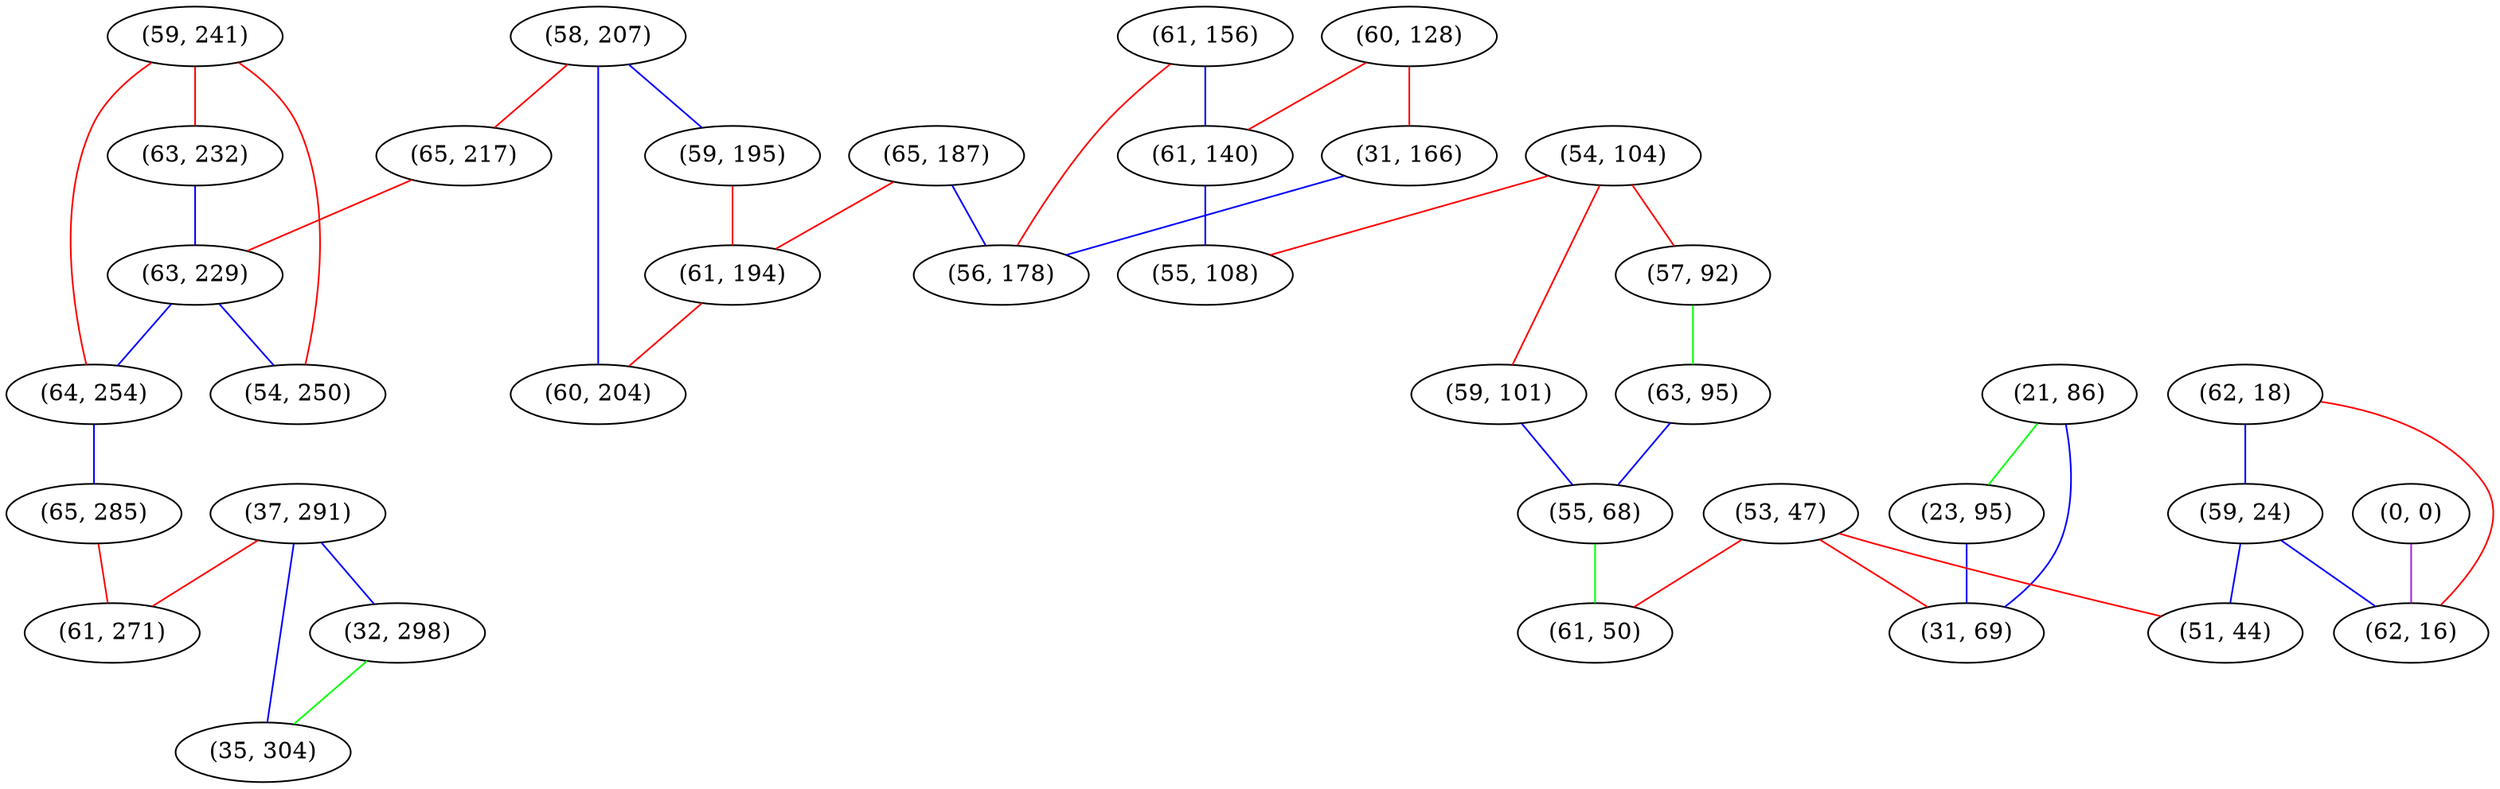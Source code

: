 graph "" {
"(58, 207)";
"(65, 187)";
"(59, 241)";
"(60, 128)";
"(37, 291)";
"(61, 156)";
"(63, 232)";
"(65, 217)";
"(21, 86)";
"(63, 229)";
"(59, 195)";
"(61, 194)";
"(54, 104)";
"(59, 101)";
"(64, 254)";
"(62, 18)";
"(57, 92)";
"(0, 0)";
"(23, 95)";
"(54, 250)";
"(60, 204)";
"(61, 140)";
"(32, 298)";
"(55, 108)";
"(65, 285)";
"(63, 95)";
"(55, 68)";
"(31, 166)";
"(53, 47)";
"(61, 50)";
"(56, 178)";
"(59, 24)";
"(31, 69)";
"(51, 44)";
"(62, 16)";
"(35, 304)";
"(61, 271)";
"(58, 207)" -- "(60, 204)"  [color=blue, key=0, weight=3];
"(58, 207)" -- "(65, 217)"  [color=red, key=0, weight=1];
"(58, 207)" -- "(59, 195)"  [color=blue, key=0, weight=3];
"(65, 187)" -- "(61, 194)"  [color=red, key=0, weight=1];
"(65, 187)" -- "(56, 178)"  [color=blue, key=0, weight=3];
"(59, 241)" -- "(64, 254)"  [color=red, key=0, weight=1];
"(59, 241)" -- "(54, 250)"  [color=red, key=0, weight=1];
"(59, 241)" -- "(63, 232)"  [color=red, key=0, weight=1];
"(60, 128)" -- "(31, 166)"  [color=red, key=0, weight=1];
"(60, 128)" -- "(61, 140)"  [color=red, key=0, weight=1];
"(37, 291)" -- "(35, 304)"  [color=blue, key=0, weight=3];
"(37, 291)" -- "(61, 271)"  [color=red, key=0, weight=1];
"(37, 291)" -- "(32, 298)"  [color=blue, key=0, weight=3];
"(61, 156)" -- "(61, 140)"  [color=blue, key=0, weight=3];
"(61, 156)" -- "(56, 178)"  [color=red, key=0, weight=1];
"(63, 232)" -- "(63, 229)"  [color=blue, key=0, weight=3];
"(65, 217)" -- "(63, 229)"  [color=red, key=0, weight=1];
"(21, 86)" -- "(31, 69)"  [color=blue, key=0, weight=3];
"(21, 86)" -- "(23, 95)"  [color=green, key=0, weight=2];
"(63, 229)" -- "(64, 254)"  [color=blue, key=0, weight=3];
"(63, 229)" -- "(54, 250)"  [color=blue, key=0, weight=3];
"(59, 195)" -- "(61, 194)"  [color=red, key=0, weight=1];
"(61, 194)" -- "(60, 204)"  [color=red, key=0, weight=1];
"(54, 104)" -- "(55, 108)"  [color=red, key=0, weight=1];
"(54, 104)" -- "(57, 92)"  [color=red, key=0, weight=1];
"(54, 104)" -- "(59, 101)"  [color=red, key=0, weight=1];
"(59, 101)" -- "(55, 68)"  [color=blue, key=0, weight=3];
"(64, 254)" -- "(65, 285)"  [color=blue, key=0, weight=3];
"(62, 18)" -- "(59, 24)"  [color=blue, key=0, weight=3];
"(62, 18)" -- "(62, 16)"  [color=red, key=0, weight=1];
"(57, 92)" -- "(63, 95)"  [color=green, key=0, weight=2];
"(0, 0)" -- "(62, 16)"  [color=purple, key=0, weight=4];
"(23, 95)" -- "(31, 69)"  [color=blue, key=0, weight=3];
"(61, 140)" -- "(55, 108)"  [color=blue, key=0, weight=3];
"(32, 298)" -- "(35, 304)"  [color=green, key=0, weight=2];
"(65, 285)" -- "(61, 271)"  [color=red, key=0, weight=1];
"(63, 95)" -- "(55, 68)"  [color=blue, key=0, weight=3];
"(55, 68)" -- "(61, 50)"  [color=green, key=0, weight=2];
"(31, 166)" -- "(56, 178)"  [color=blue, key=0, weight=3];
"(53, 47)" -- "(51, 44)"  [color=red, key=0, weight=1];
"(53, 47)" -- "(31, 69)"  [color=red, key=0, weight=1];
"(53, 47)" -- "(61, 50)"  [color=red, key=0, weight=1];
"(59, 24)" -- "(51, 44)"  [color=blue, key=0, weight=3];
"(59, 24)" -- "(62, 16)"  [color=blue, key=0, weight=3];
}
